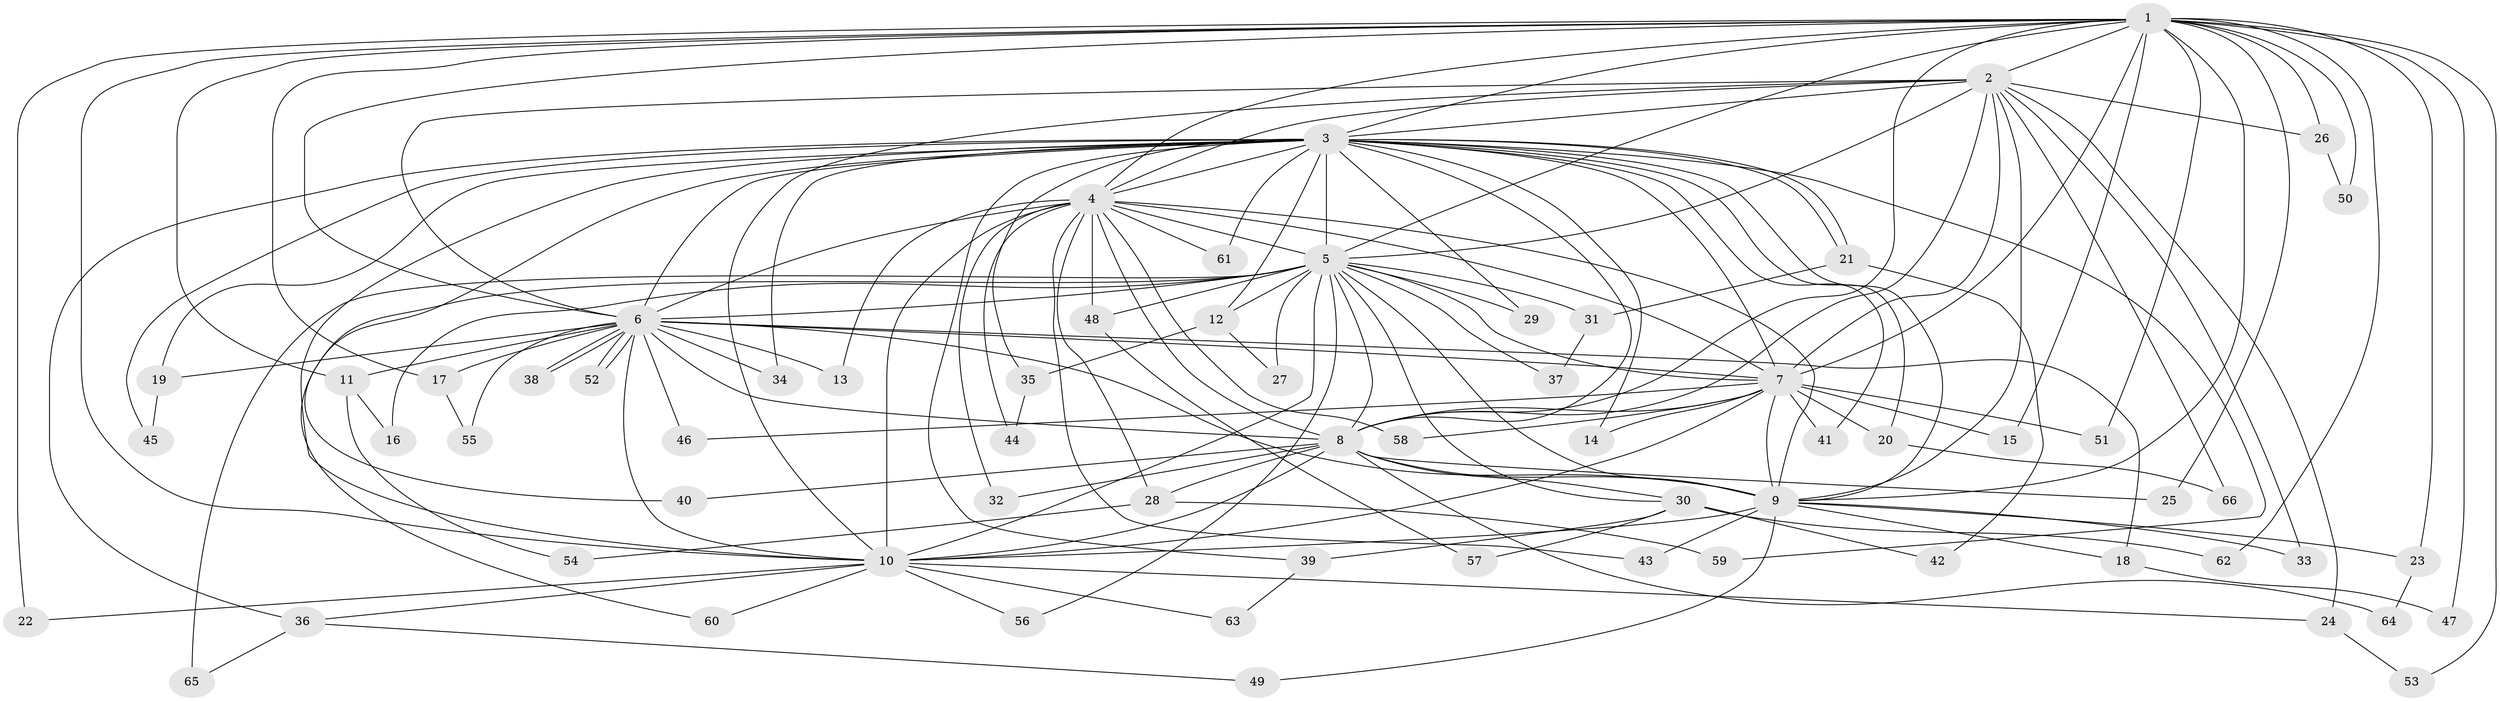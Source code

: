 // Generated by graph-tools (version 1.1) at 2025/01/03/09/25 03:01:35]
// undirected, 66 vertices, 157 edges
graph export_dot {
graph [start="1"]
  node [color=gray90,style=filled];
  1;
  2;
  3;
  4;
  5;
  6;
  7;
  8;
  9;
  10;
  11;
  12;
  13;
  14;
  15;
  16;
  17;
  18;
  19;
  20;
  21;
  22;
  23;
  24;
  25;
  26;
  27;
  28;
  29;
  30;
  31;
  32;
  33;
  34;
  35;
  36;
  37;
  38;
  39;
  40;
  41;
  42;
  43;
  44;
  45;
  46;
  47;
  48;
  49;
  50;
  51;
  52;
  53;
  54;
  55;
  56;
  57;
  58;
  59;
  60;
  61;
  62;
  63;
  64;
  65;
  66;
  1 -- 2;
  1 -- 3;
  1 -- 4;
  1 -- 5;
  1 -- 6;
  1 -- 7;
  1 -- 8;
  1 -- 9;
  1 -- 10;
  1 -- 11;
  1 -- 15;
  1 -- 17;
  1 -- 22;
  1 -- 23;
  1 -- 25;
  1 -- 26;
  1 -- 47;
  1 -- 50;
  1 -- 51;
  1 -- 53;
  1 -- 62;
  2 -- 3;
  2 -- 4;
  2 -- 5;
  2 -- 6;
  2 -- 7;
  2 -- 8;
  2 -- 9;
  2 -- 10;
  2 -- 24;
  2 -- 26;
  2 -- 33;
  2 -- 66;
  3 -- 4;
  3 -- 5;
  3 -- 6;
  3 -- 7;
  3 -- 8;
  3 -- 9;
  3 -- 10;
  3 -- 12;
  3 -- 14;
  3 -- 19;
  3 -- 20;
  3 -- 21;
  3 -- 21;
  3 -- 29;
  3 -- 34;
  3 -- 35;
  3 -- 36;
  3 -- 39;
  3 -- 40;
  3 -- 41;
  3 -- 45;
  3 -- 59;
  3 -- 61;
  4 -- 5;
  4 -- 6;
  4 -- 7;
  4 -- 8;
  4 -- 9;
  4 -- 10;
  4 -- 13;
  4 -- 28;
  4 -- 32;
  4 -- 43;
  4 -- 44;
  4 -- 48;
  4 -- 58;
  4 -- 61;
  5 -- 6;
  5 -- 7;
  5 -- 8;
  5 -- 9;
  5 -- 10;
  5 -- 12;
  5 -- 16;
  5 -- 27;
  5 -- 29;
  5 -- 30;
  5 -- 31;
  5 -- 37;
  5 -- 48;
  5 -- 56;
  5 -- 60;
  5 -- 65;
  6 -- 7;
  6 -- 8;
  6 -- 9;
  6 -- 10;
  6 -- 11;
  6 -- 13;
  6 -- 17;
  6 -- 18;
  6 -- 19;
  6 -- 34;
  6 -- 38;
  6 -- 38;
  6 -- 46;
  6 -- 52;
  6 -- 52;
  6 -- 55;
  7 -- 8;
  7 -- 9;
  7 -- 10;
  7 -- 14;
  7 -- 15;
  7 -- 20;
  7 -- 41;
  7 -- 46;
  7 -- 51;
  7 -- 58;
  8 -- 9;
  8 -- 10;
  8 -- 25;
  8 -- 28;
  8 -- 30;
  8 -- 32;
  8 -- 40;
  8 -- 64;
  9 -- 10;
  9 -- 18;
  9 -- 23;
  9 -- 33;
  9 -- 43;
  9 -- 49;
  10 -- 22;
  10 -- 24;
  10 -- 36;
  10 -- 56;
  10 -- 60;
  10 -- 63;
  11 -- 16;
  11 -- 54;
  12 -- 27;
  12 -- 35;
  17 -- 55;
  18 -- 47;
  19 -- 45;
  20 -- 66;
  21 -- 31;
  21 -- 42;
  23 -- 64;
  24 -- 53;
  26 -- 50;
  28 -- 54;
  28 -- 59;
  30 -- 39;
  30 -- 42;
  30 -- 57;
  30 -- 62;
  31 -- 37;
  35 -- 44;
  36 -- 49;
  36 -- 65;
  39 -- 63;
  48 -- 57;
}

